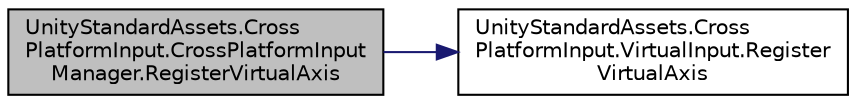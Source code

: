 digraph "UnityStandardAssets.CrossPlatformInput.CrossPlatformInputManager.RegisterVirtualAxis"
{
 // LATEX_PDF_SIZE
  edge [fontname="Helvetica",fontsize="10",labelfontname="Helvetica",labelfontsize="10"];
  node [fontname="Helvetica",fontsize="10",shape=record];
  rankdir="LR";
  Node16 [label="UnityStandardAssets.Cross\lPlatformInput.CrossPlatformInput\lManager.RegisterVirtualAxis",height=0.2,width=0.4,color="black", fillcolor="grey75", style="filled", fontcolor="black",tooltip=" "];
  Node16 -> Node17 [color="midnightblue",fontsize="10",style="solid",fontname="Helvetica"];
  Node17 [label="UnityStandardAssets.Cross\lPlatformInput.VirtualInput.Register\lVirtualAxis",height=0.2,width=0.4,color="black", fillcolor="white", style="filled",URL="$class_unity_standard_assets_1_1_cross_platform_input_1_1_virtual_input.html#aa530866e5a5597cee5f56a80b5074914",tooltip=" "];
}
